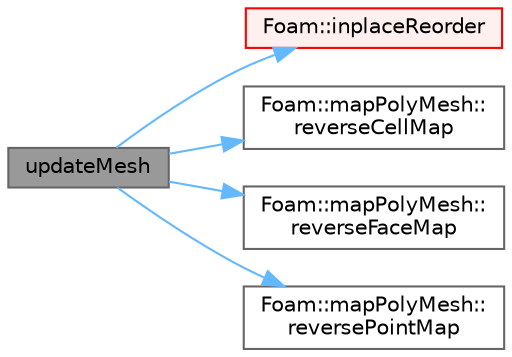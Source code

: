 digraph "updateMesh"
{
 // LATEX_PDF_SIZE
  bgcolor="transparent";
  edge [fontname=Helvetica,fontsize=10,labelfontname=Helvetica,labelfontsize=10];
  node [fontname=Helvetica,fontsize=10,shape=box,height=0.2,width=0.4];
  rankdir="LR";
  Node1 [id="Node000001",label="updateMesh",height=0.2,width=0.4,color="gray40", fillcolor="grey60", style="filled", fontcolor="black",tooltip=" "];
  Node1 -> Node2 [id="edge1_Node000001_Node000002",color="steelblue1",style="solid",tooltip=" "];
  Node2 [id="Node000002",label="Foam::inplaceReorder",height=0.2,width=0.4,color="red", fillcolor="#FFF0F0", style="filled",URL="$namespaceFoam.html#a843ccaf748dc8f48054962c7d0b6f53b",tooltip=" "];
  Node1 -> Node7 [id="edge2_Node000001_Node000007",color="steelblue1",style="solid",tooltip=" "];
  Node7 [id="Node000007",label="Foam::mapPolyMesh::\lreverseCellMap",height=0.2,width=0.4,color="grey40", fillcolor="white", style="filled",URL="$classFoam_1_1mapPolyMesh.html#a918f0c0a488944231dcf721c29f1bfdd",tooltip=" "];
  Node1 -> Node8 [id="edge3_Node000001_Node000008",color="steelblue1",style="solid",tooltip=" "];
  Node8 [id="Node000008",label="Foam::mapPolyMesh::\lreverseFaceMap",height=0.2,width=0.4,color="grey40", fillcolor="white", style="filled",URL="$classFoam_1_1mapPolyMesh.html#ae96b688ace0ba72f13b66260e75d51bf",tooltip=" "];
  Node1 -> Node9 [id="edge4_Node000001_Node000009",color="steelblue1",style="solid",tooltip=" "];
  Node9 [id="Node000009",label="Foam::mapPolyMesh::\lreversePointMap",height=0.2,width=0.4,color="grey40", fillcolor="white", style="filled",URL="$classFoam_1_1mapPolyMesh.html#ac716e98a34ccb9740d9269f8a95d0aa2",tooltip=" "];
}

